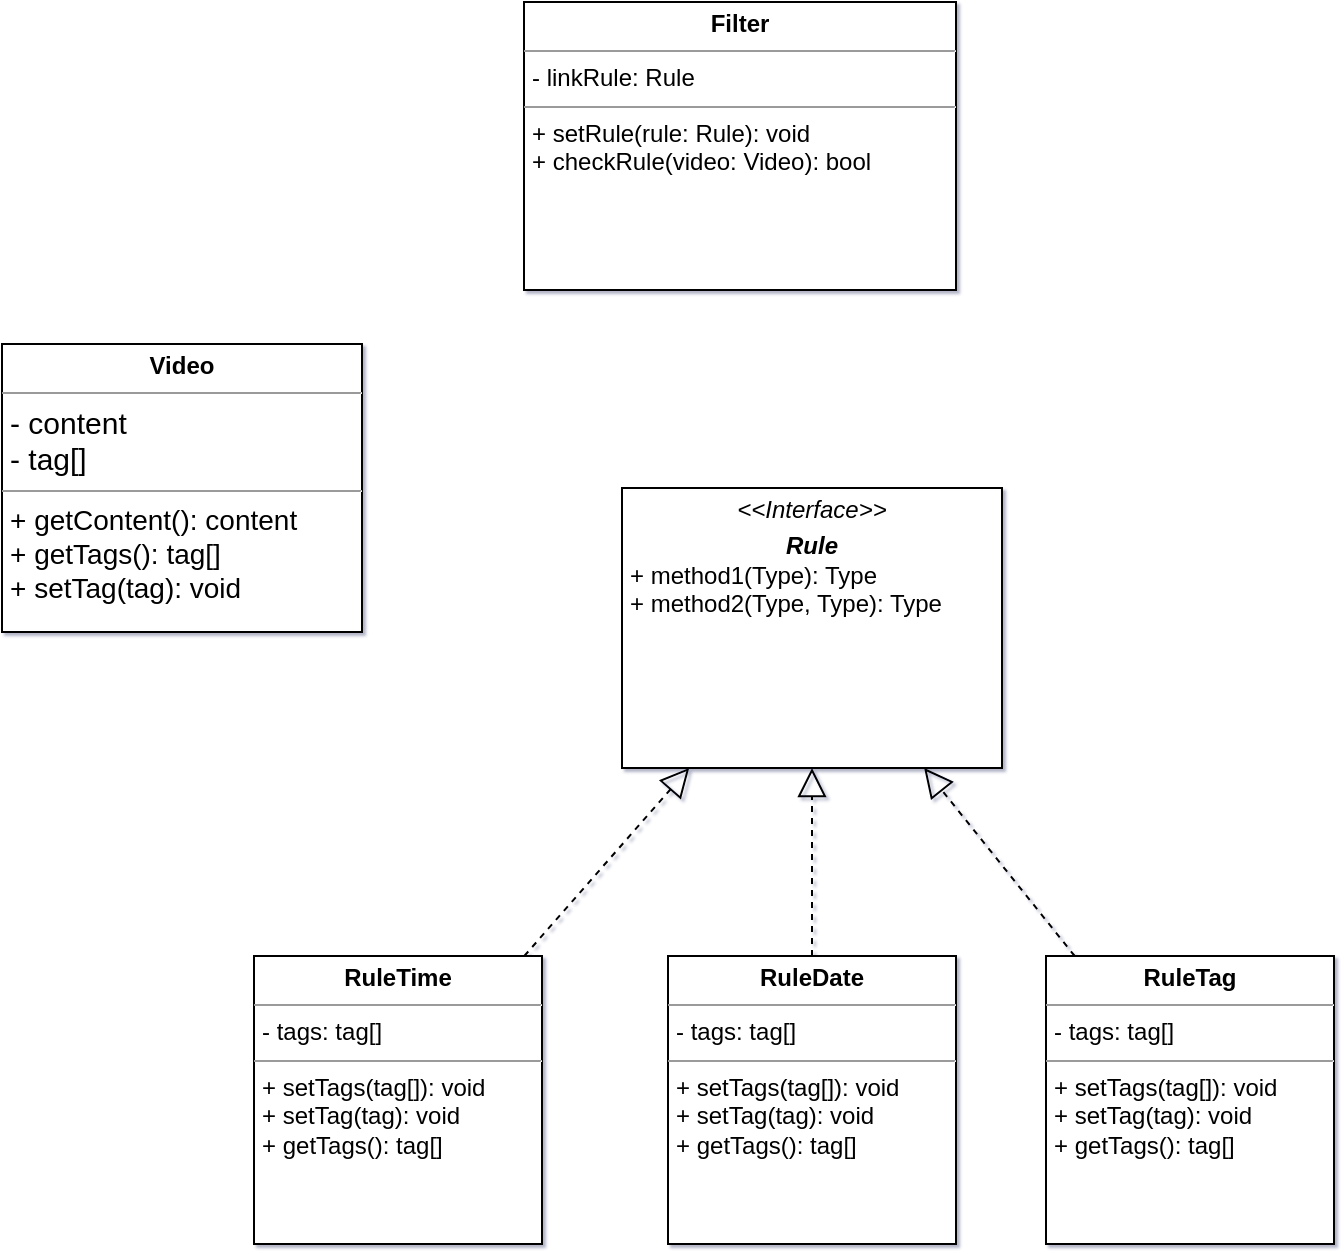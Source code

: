 <mxfile version="17.1.3" type="github">
  <diagram id="C5RBs43oDa-KdzZeNtuy" name="Page-1">
    <mxGraphModel dx="1422" dy="753" grid="1" gridSize="9" guides="1" tooltips="1" connect="1" arrows="1" fold="1" page="1" pageScale="1" pageWidth="827" pageHeight="1169" background="none" math="0" shadow="1">
      <root>
        <mxCell id="WIyWlLk6GJQsqaUBKTNV-0" />
        <mxCell id="WIyWlLk6GJQsqaUBKTNV-1" parent="WIyWlLk6GJQsqaUBKTNV-0" />
        <mxCell id="pcOxskI2XJx93LM_6fIs-14" value="&lt;p style=&quot;margin: 0px ; margin-top: 4px ; text-align: center&quot;&gt;&lt;b&gt;RuleTag&lt;/b&gt;&lt;/p&gt;&lt;hr size=&quot;1&quot;&gt;&lt;p style=&quot;margin: 0px ; margin-left: 4px&quot;&gt;- tags: tag[]&lt;/p&gt;&lt;hr size=&quot;1&quot;&gt;&lt;p style=&quot;margin: 0px ; margin-left: 4px&quot;&gt;+ setTags(tag[]): void&lt;/p&gt;&lt;p style=&quot;margin: 0px ; margin-left: 4px&quot;&gt;+ setTag(tag): void&lt;/p&gt;&lt;p style=&quot;margin: 0px ; margin-left: 4px&quot;&gt;+ getTags(): tag[]&lt;/p&gt;" style="verticalAlign=top;align=left;overflow=fill;fontSize=12;fontFamily=Helvetica;html=1;" parent="WIyWlLk6GJQsqaUBKTNV-1" vertex="1">
          <mxGeometry x="567" y="756" width="144" height="144" as="geometry" />
        </mxCell>
        <mxCell id="pcOxskI2XJx93LM_6fIs-15" value="&lt;p style=&quot;margin: 0px ; margin-top: 4px ; text-align: center&quot;&gt;&lt;b&gt;Filter&lt;/b&gt;&lt;/p&gt;&lt;hr size=&quot;1&quot;&gt;&lt;p style=&quot;margin: 0px ; margin-left: 4px&quot;&gt;- linkRule: Rule&lt;/p&gt;&lt;hr size=&quot;1&quot;&gt;&lt;p style=&quot;margin: 0px ; margin-left: 4px&quot;&gt;+ setRule(rule: Rule): void&lt;/p&gt;&lt;p style=&quot;margin: 0px ; margin-left: 4px&quot;&gt;+ checkRule(video: Video): bool&lt;/p&gt;" style="verticalAlign=top;align=left;overflow=fill;fontSize=12;fontFamily=Helvetica;html=1;" parent="WIyWlLk6GJQsqaUBKTNV-1" vertex="1">
          <mxGeometry x="306" y="279" width="216" height="144" as="geometry" />
        </mxCell>
        <mxCell id="pcOxskI2XJx93LM_6fIs-17" value="&lt;p style=&quot;margin: 0px ; margin-top: 4px ; text-align: center&quot;&gt;&lt;b&gt;Video&lt;/b&gt;&lt;/p&gt;&lt;hr size=&quot;1&quot;&gt;&lt;p style=&quot;margin: 0px ; margin-left: 4px&quot;&gt;&lt;span style=&quot;font-size: 15px&quot;&gt;- content&lt;/span&gt;&lt;br style=&quot;padding: 0px ; margin: 0px ; font-size: 15px&quot;&gt;&lt;span style=&quot;font-size: 15px&quot;&gt;- tag[]&lt;/span&gt;&lt;br&gt;&lt;/p&gt;&lt;hr size=&quot;1&quot;&gt;&lt;p style=&quot;margin: 0px ; margin-left: 4px&quot;&gt;&lt;span style=&quot;font-size: 14px&quot;&gt;+ getContent(): content&lt;/span&gt;&lt;br style=&quot;padding: 0px ; margin: 0px ; font-size: 14px&quot;&gt;&lt;span style=&quot;font-size: 14px&quot;&gt;+ getTags(): tag[]&lt;/span&gt;&lt;br&gt;&lt;/p&gt;&lt;p style=&quot;margin: 0px ; margin-left: 4px&quot;&gt;&lt;span style=&quot;font-size: 14px&quot;&gt;+ setTag(tag): void&lt;/span&gt;&lt;span style=&quot;font-size: 14px&quot;&gt;&lt;br&gt;&lt;/span&gt;&lt;/p&gt;&lt;p style=&quot;margin: 0px ; margin-left: 4px&quot;&gt;&lt;span style=&quot;font-size: 14px&quot;&gt;&lt;br&gt;&lt;/span&gt;&lt;/p&gt;" style="verticalAlign=top;align=left;overflow=fill;fontSize=12;fontFamily=Helvetica;html=1;" parent="WIyWlLk6GJQsqaUBKTNV-1" vertex="1">
          <mxGeometry x="45" y="450" width="180" height="144" as="geometry" />
        </mxCell>
        <mxCell id="g4HgALu_UBAENZAHIPKx-0" value="&lt;p style=&quot;margin: 0px ; margin-top: 4px ; text-align: center&quot;&gt;&lt;i&gt;&amp;lt;&amp;lt;Interface&amp;gt;&amp;gt;&lt;/i&gt;&lt;br&gt;&lt;/p&gt;&lt;p style=&quot;margin: 0px ; margin-top: 4px ; text-align: center&quot;&gt;&lt;i&gt;&lt;b&gt;Rule&lt;/b&gt;&lt;/i&gt;&lt;/p&gt;&lt;p style=&quot;margin: 0px ; margin-left: 4px&quot;&gt;&lt;/p&gt;&lt;p style=&quot;margin: 0px ; margin-left: 4px&quot;&gt;+ method1(Type): Type&lt;br&gt;+ method2(Type, Type): Type&lt;/p&gt;" style="verticalAlign=top;align=left;overflow=fill;fontSize=12;fontFamily=Helvetica;html=1;" vertex="1" parent="WIyWlLk6GJQsqaUBKTNV-1">
          <mxGeometry x="355" y="522" width="190" height="140" as="geometry" />
        </mxCell>
        <mxCell id="g4HgALu_UBAENZAHIPKx-1" value="&lt;p style=&quot;margin: 0px ; margin-top: 4px ; text-align: center&quot;&gt;&lt;b&gt;RuleDate&lt;/b&gt;&lt;/p&gt;&lt;hr size=&quot;1&quot;&gt;&lt;p style=&quot;margin: 0px ; margin-left: 4px&quot;&gt;- tags: tag[]&lt;/p&gt;&lt;hr size=&quot;1&quot;&gt;&lt;p style=&quot;margin: 0px ; margin-left: 4px&quot;&gt;+ setTags(tag[]): void&lt;/p&gt;&lt;p style=&quot;margin: 0px ; margin-left: 4px&quot;&gt;+ setTag(tag): void&lt;/p&gt;&lt;p style=&quot;margin: 0px ; margin-left: 4px&quot;&gt;+ getTags(): tag[]&lt;/p&gt;" style="verticalAlign=top;align=left;overflow=fill;fontSize=12;fontFamily=Helvetica;html=1;" vertex="1" parent="WIyWlLk6GJQsqaUBKTNV-1">
          <mxGeometry x="378" y="756" width="144" height="144" as="geometry" />
        </mxCell>
        <mxCell id="g4HgALu_UBAENZAHIPKx-2" value="&lt;p style=&quot;margin: 0px ; margin-top: 4px ; text-align: center&quot;&gt;&lt;b&gt;RuleTime&lt;/b&gt;&lt;/p&gt;&lt;hr size=&quot;1&quot;&gt;&lt;p style=&quot;margin: 0px ; margin-left: 4px&quot;&gt;- tags: tag[]&lt;/p&gt;&lt;hr size=&quot;1&quot;&gt;&lt;p style=&quot;margin: 0px ; margin-left: 4px&quot;&gt;+ setTags(tag[]): void&lt;/p&gt;&lt;p style=&quot;margin: 0px ; margin-left: 4px&quot;&gt;+ setTag(tag): void&lt;/p&gt;&lt;p style=&quot;margin: 0px ; margin-left: 4px&quot;&gt;+ getTags(): tag[]&lt;/p&gt;" style="verticalAlign=top;align=left;overflow=fill;fontSize=12;fontFamily=Helvetica;html=1;" vertex="1" parent="WIyWlLk6GJQsqaUBKTNV-1">
          <mxGeometry x="171" y="756" width="144" height="144" as="geometry" />
        </mxCell>
        <mxCell id="g4HgALu_UBAENZAHIPKx-3" value="" style="endArrow=block;dashed=1;endFill=0;endSize=12;html=1;rounded=0;" edge="1" parent="WIyWlLk6GJQsqaUBKTNV-1" source="g4HgALu_UBAENZAHIPKx-2" target="g4HgALu_UBAENZAHIPKx-0">
          <mxGeometry width="160" relative="1" as="geometry">
            <mxPoint x="333" y="585" as="sourcePoint" />
            <mxPoint x="493" y="585" as="targetPoint" />
          </mxGeometry>
        </mxCell>
        <mxCell id="g4HgALu_UBAENZAHIPKx-4" value="" style="endArrow=block;dashed=1;endFill=0;endSize=12;html=1;rounded=0;exitX=0.5;exitY=0;exitDx=0;exitDy=0;" edge="1" parent="WIyWlLk6GJQsqaUBKTNV-1" source="g4HgALu_UBAENZAHIPKx-1" target="g4HgALu_UBAENZAHIPKx-0">
          <mxGeometry width="160" relative="1" as="geometry">
            <mxPoint x="315.153" y="765" as="sourcePoint" />
            <mxPoint x="397.602" y="671" as="targetPoint" />
          </mxGeometry>
        </mxCell>
        <mxCell id="g4HgALu_UBAENZAHIPKx-5" value="" style="endArrow=block;dashed=1;endFill=0;endSize=12;html=1;rounded=0;" edge="1" parent="WIyWlLk6GJQsqaUBKTNV-1" source="pcOxskI2XJx93LM_6fIs-14" target="g4HgALu_UBAENZAHIPKx-0">
          <mxGeometry width="160" relative="1" as="geometry">
            <mxPoint x="324.153" y="774" as="sourcePoint" />
            <mxPoint x="486" y="666" as="targetPoint" />
          </mxGeometry>
        </mxCell>
      </root>
    </mxGraphModel>
  </diagram>
</mxfile>
